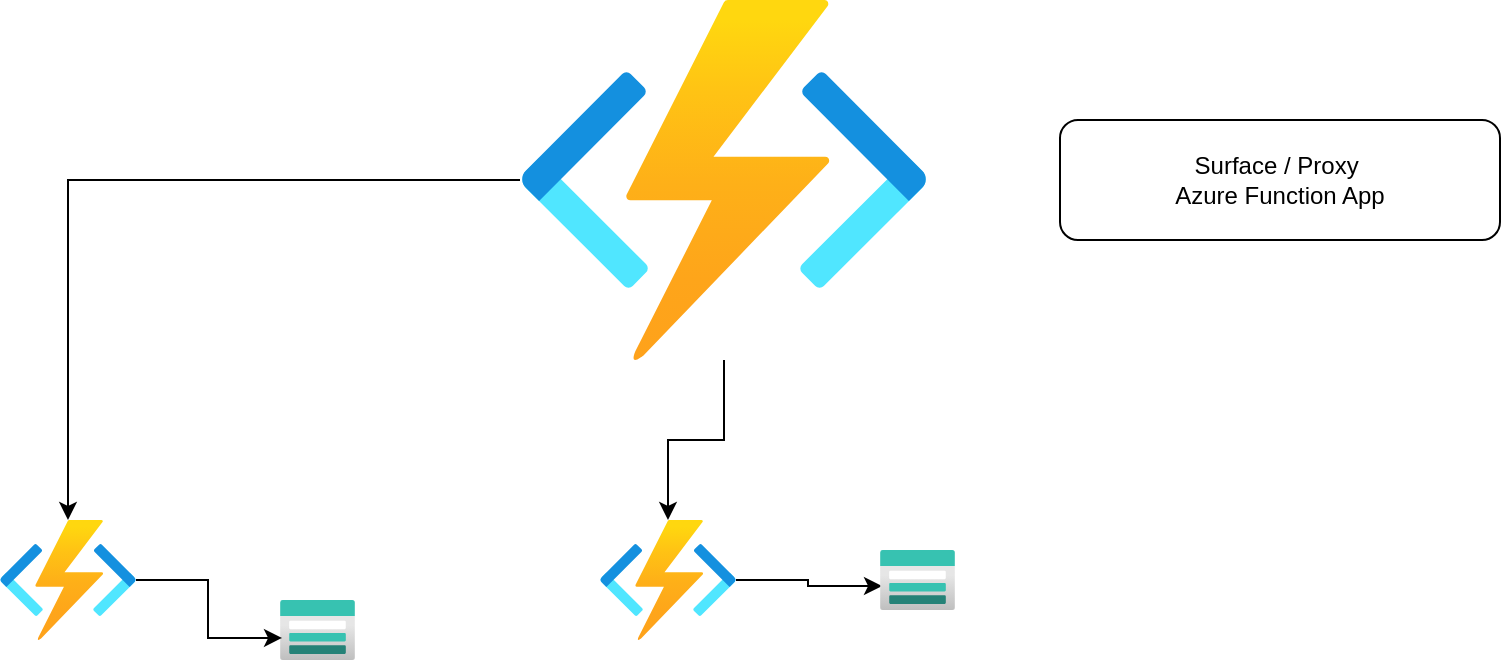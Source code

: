 <mxfile version="14.6.6" type="github"><diagram id="WLwhxCQDwhbza-G1gL6c" name="Page-1"><mxGraphModel dx="946" dy="645" grid="1" gridSize="10" guides="1" tooltips="1" connect="1" arrows="1" fold="1" page="1" pageScale="1" pageWidth="850" pageHeight="1100" math="0" shadow="0"><root><mxCell id="0"/><mxCell id="1" parent="0"/><mxCell id="koppty-2zxhme3oQqEqw-8" style="edgeStyle=orthogonalEdgeStyle;rounded=0;orthogonalLoop=1;jettySize=auto;html=1;entryX=0.5;entryY=0;entryDx=0;entryDy=0;entryPerimeter=0;" edge="1" parent="1" source="koppty-2zxhme3oQqEqw-2" target="koppty-2zxhme3oQqEqw-4"><mxGeometry relative="1" as="geometry"/></mxCell><mxCell id="koppty-2zxhme3oQqEqw-9" style="edgeStyle=orthogonalEdgeStyle;rounded=0;orthogonalLoop=1;jettySize=auto;html=1;" edge="1" parent="1" source="koppty-2zxhme3oQqEqw-2" target="koppty-2zxhme3oQqEqw-5"><mxGeometry relative="1" as="geometry"/></mxCell><mxCell id="koppty-2zxhme3oQqEqw-2" value="" style="aspect=fixed;html=1;points=[];align=center;image;fontSize=12;image=img/lib/azure2/iot/Function_Apps.svg;" vertex="1" parent="1"><mxGeometry x="330" y="190" width="204" height="180" as="geometry"/></mxCell><mxCell id="koppty-2zxhme3oQqEqw-3" value="" style="aspect=fixed;html=1;points=[];align=center;image;fontSize=12;image=img/lib/azure2/storage/Storage_Accounts.svg;" vertex="1" parent="1"><mxGeometry x="210" y="490" width="37.5" height="30" as="geometry"/></mxCell><mxCell id="koppty-2zxhme3oQqEqw-7" style="edgeStyle=orthogonalEdgeStyle;rounded=0;orthogonalLoop=1;jettySize=auto;html=1;entryX=0.027;entryY=0.633;entryDx=0;entryDy=0;entryPerimeter=0;" edge="1" parent="1" source="koppty-2zxhme3oQqEqw-4" target="koppty-2zxhme3oQqEqw-3"><mxGeometry relative="1" as="geometry"/></mxCell><mxCell id="koppty-2zxhme3oQqEqw-4" value="" style="aspect=fixed;html=1;points=[];align=center;image;fontSize=12;image=img/lib/azure2/iot/Function_Apps.svg;" vertex="1" parent="1"><mxGeometry x="70" y="450" width="68" height="60" as="geometry"/></mxCell><mxCell id="koppty-2zxhme3oQqEqw-10" style="edgeStyle=orthogonalEdgeStyle;rounded=0;orthogonalLoop=1;jettySize=auto;html=1;entryX=0.027;entryY=0.6;entryDx=0;entryDy=0;entryPerimeter=0;" edge="1" parent="1" source="koppty-2zxhme3oQqEqw-5" target="koppty-2zxhme3oQqEqw-6"><mxGeometry relative="1" as="geometry"/></mxCell><mxCell id="koppty-2zxhme3oQqEqw-5" value="" style="aspect=fixed;html=1;points=[];align=center;image;fontSize=12;image=img/lib/azure2/iot/Function_Apps.svg;" vertex="1" parent="1"><mxGeometry x="370" y="450" width="68" height="60" as="geometry"/></mxCell><mxCell id="koppty-2zxhme3oQqEqw-6" value="" style="aspect=fixed;html=1;points=[];align=center;image;fontSize=12;image=img/lib/azure2/storage/Storage_Accounts.svg;" vertex="1" parent="1"><mxGeometry x="510" y="465" width="37.5" height="30" as="geometry"/></mxCell><mxCell id="koppty-2zxhme3oQqEqw-11" value="Surface / Proxy&amp;nbsp;&lt;br&gt;Azure Function App" style="rounded=1;whiteSpace=wrap;html=1;" vertex="1" parent="1"><mxGeometry x="600" y="250" width="220" height="60" as="geometry"/></mxCell></root></mxGraphModel></diagram></mxfile>